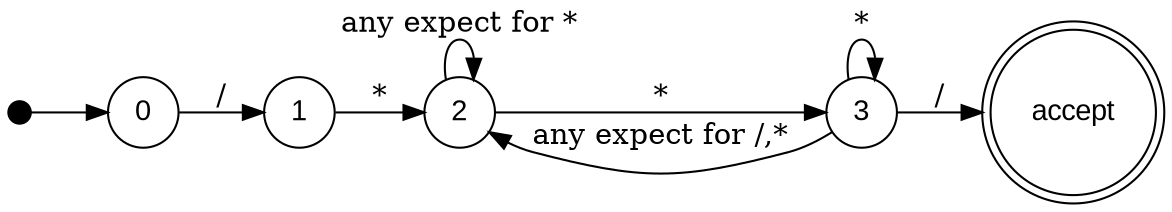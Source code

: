 digraph Comment {
    rankdir=LR; // 从左到右布局
    // 定义节点
    node [shape=circle, style=solid, color=black, fontname=Arial];

    // 初始状态
    start [label="start", shape=point, width=.15];

    // 接受状态
    accept [shape=doublecircle, width=.15];

    // 中间状态
    L0 [label="0", width=.15];
    L1 [label="1", width=.15];
    L2 [label="2", width=.15];
    L3 [label="3", width=.15];

    // 定义边
    start -> L0;  // 初始状态指向第一个状态
    L0 -> L1 [label="/"];
    L1 -> L2 [label="*"];
    L2 -> L2 [label="any expect for *"];
    L2 -> L3 [label="*"];
    L3 -> L2 [label="any expect for /,*"];
    L3 -> L3 [label="*"];
    L3 -> accept [label="/"];
}